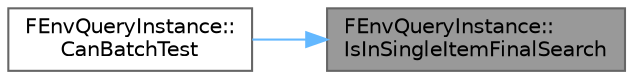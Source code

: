 digraph "FEnvQueryInstance::IsInSingleItemFinalSearch"
{
 // INTERACTIVE_SVG=YES
 // LATEX_PDF_SIZE
  bgcolor="transparent";
  edge [fontname=Helvetica,fontsize=10,labelfontname=Helvetica,labelfontsize=10];
  node [fontname=Helvetica,fontsize=10,shape=box,height=0.2,width=0.4];
  rankdir="RL";
  Node1 [id="Node000001",label="FEnvQueryInstance::\lIsInSingleItemFinalSearch",height=0.2,width=0.4,color="gray40", fillcolor="grey60", style="filled", fontcolor="black",tooltip=" "];
  Node1 -> Node2 [id="edge1_Node000001_Node000002",dir="back",color="steelblue1",style="solid",tooltip=" "];
  Node2 [id="Node000002",label="FEnvQueryInstance::\lCanBatchTest",height=0.2,width=0.4,color="grey40", fillcolor="white", style="filled",URL="$db/d8f/structFEnvQueryInstance.html#a94e384b27aed12b946b1bb470639403a",tooltip="check if current test can batch its calculations"];
}
